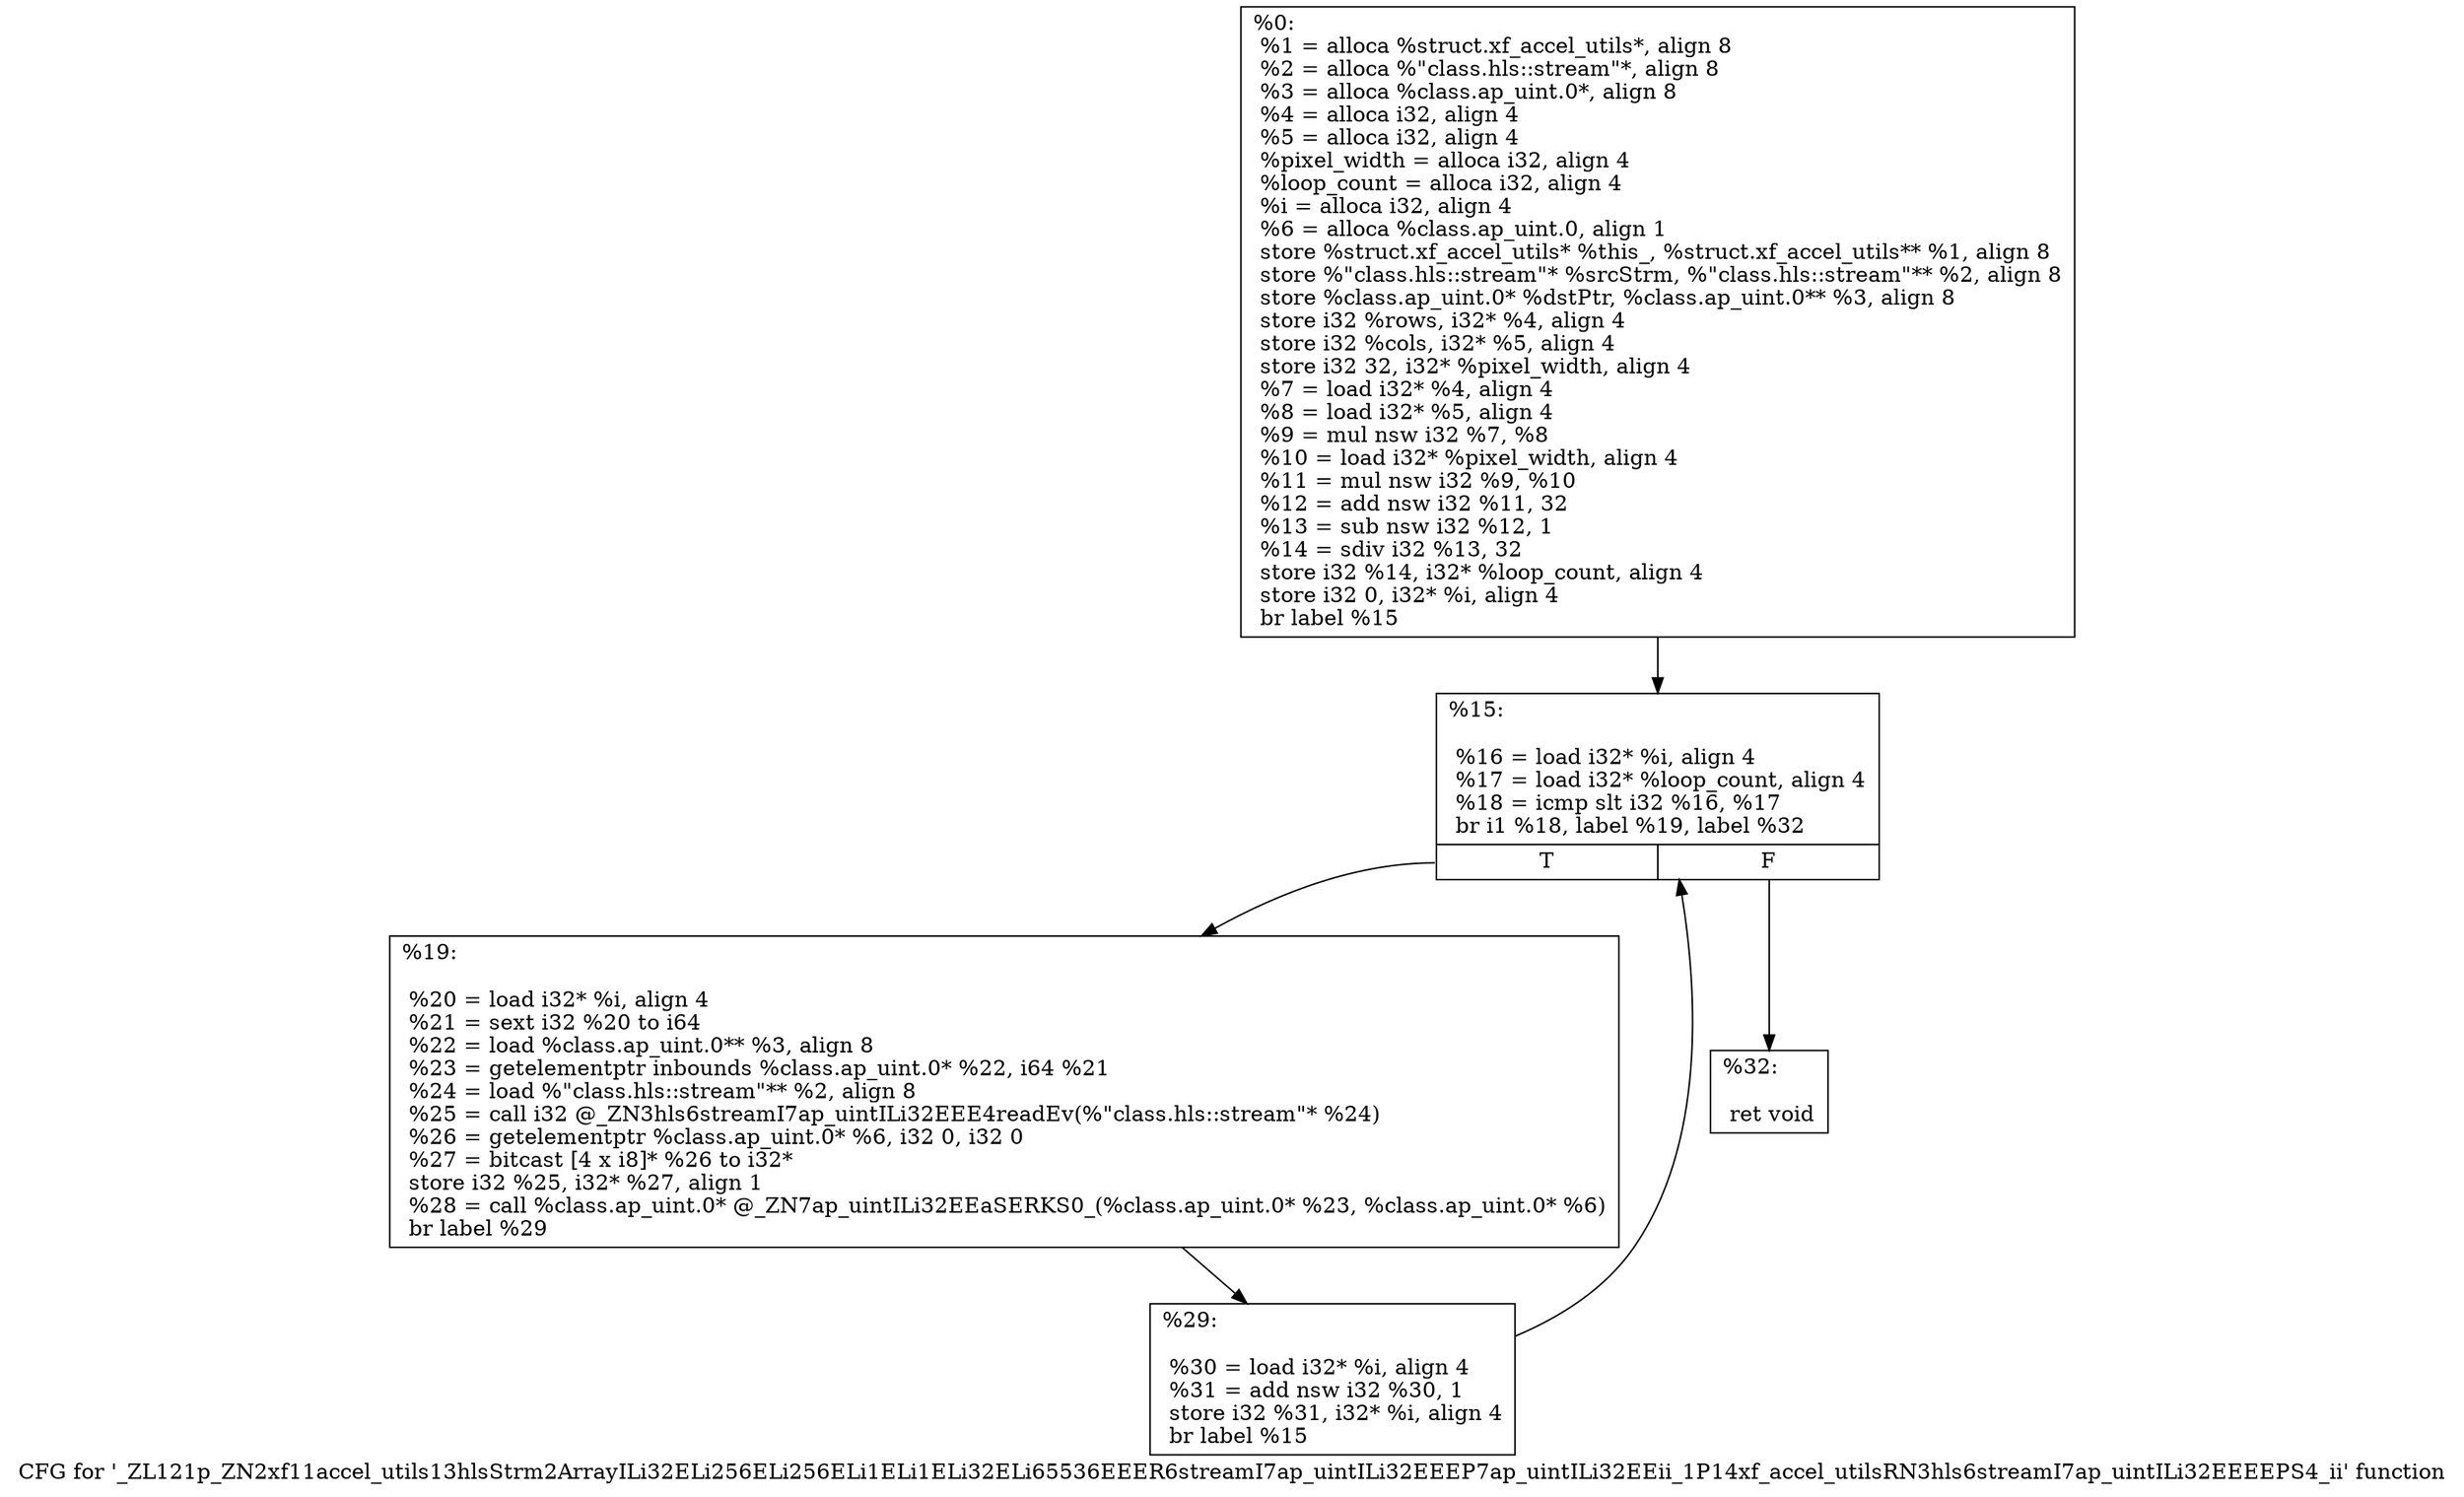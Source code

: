 digraph "CFG for '_ZL121p_ZN2xf11accel_utils13hlsStrm2ArrayILi32ELi256ELi256ELi1ELi1ELi32ELi65536EEER6streamI7ap_uintILi32EEEP7ap_uintILi32EEii_1P14xf_accel_utilsRN3hls6streamI7ap_uintILi32EEEEPS4_ii' function" {
	label="CFG for '_ZL121p_ZN2xf11accel_utils13hlsStrm2ArrayILi32ELi256ELi256ELi1ELi1ELi32ELi65536EEER6streamI7ap_uintILi32EEEP7ap_uintILi32EEii_1P14xf_accel_utilsRN3hls6streamI7ap_uintILi32EEEEPS4_ii' function";

	Node0x26e96a0 [shape=record,label="{%0:\l  %1 = alloca %struct.xf_accel_utils*, align 8\l  %2 = alloca %\"class.hls::stream\"*, align 8\l  %3 = alloca %class.ap_uint.0*, align 8\l  %4 = alloca i32, align 4\l  %5 = alloca i32, align 4\l  %pixel_width = alloca i32, align 4\l  %loop_count = alloca i32, align 4\l  %i = alloca i32, align 4\l  %6 = alloca %class.ap_uint.0, align 1\l  store %struct.xf_accel_utils* %this_, %struct.xf_accel_utils** %1, align 8\l  store %\"class.hls::stream\"* %srcStrm, %\"class.hls::stream\"** %2, align 8\l  store %class.ap_uint.0* %dstPtr, %class.ap_uint.0** %3, align 8\l  store i32 %rows, i32* %4, align 4\l  store i32 %cols, i32* %5, align 4\l  store i32 32, i32* %pixel_width, align 4\l  %7 = load i32* %4, align 4\l  %8 = load i32* %5, align 4\l  %9 = mul nsw i32 %7, %8\l  %10 = load i32* %pixel_width, align 4\l  %11 = mul nsw i32 %9, %10\l  %12 = add nsw i32 %11, 32\l  %13 = sub nsw i32 %12, 1\l  %14 = sdiv i32 %13, 32\l  store i32 %14, i32* %loop_count, align 4\l  store i32 0, i32* %i, align 4\l  br label %15\l}"];
	Node0x26e96a0 -> Node0x26ea550;
	Node0x26ea550 [shape=record,label="{%15:\l\l  %16 = load i32* %i, align 4\l  %17 = load i32* %loop_count, align 4\l  %18 = icmp slt i32 %16, %17\l  br i1 %18, label %19, label %32\l|{<s0>T|<s1>F}}"];
	Node0x26ea550:s0 -> Node0x26ea730;
	Node0x26ea550:s1 -> Node0x26ea790;
	Node0x26ea730 [shape=record,label="{%19:\l\l  %20 = load i32* %i, align 4\l  %21 = sext i32 %20 to i64\l  %22 = load %class.ap_uint.0** %3, align 8\l  %23 = getelementptr inbounds %class.ap_uint.0* %22, i64 %21\l  %24 = load %\"class.hls::stream\"** %2, align 8\l  %25 = call i32 @_ZN3hls6streamI7ap_uintILi32EEE4readEv(%\"class.hls::stream\"* %24)\l  %26 = getelementptr %class.ap_uint.0* %6, i32 0, i32 0\l  %27 = bitcast [4 x i8]* %26 to i32*\l  store i32 %25, i32* %27, align 1\l  %28 = call %class.ap_uint.0* @_ZN7ap_uintILi32EEaSERKS0_(%class.ap_uint.0* %23, %class.ap_uint.0* %6)\l  br label %29\l}"];
	Node0x26ea730 -> Node0x26eaf50;
	Node0x26eaf50 [shape=record,label="{%29:\l\l  %30 = load i32* %i, align 4\l  %31 = add nsw i32 %30, 1\l  store i32 %31, i32* %i, align 4\l  br label %15\l}"];
	Node0x26eaf50 -> Node0x26ea550;
	Node0x26ea790 [shape=record,label="{%32:\l\l  ret void\l}"];
}
